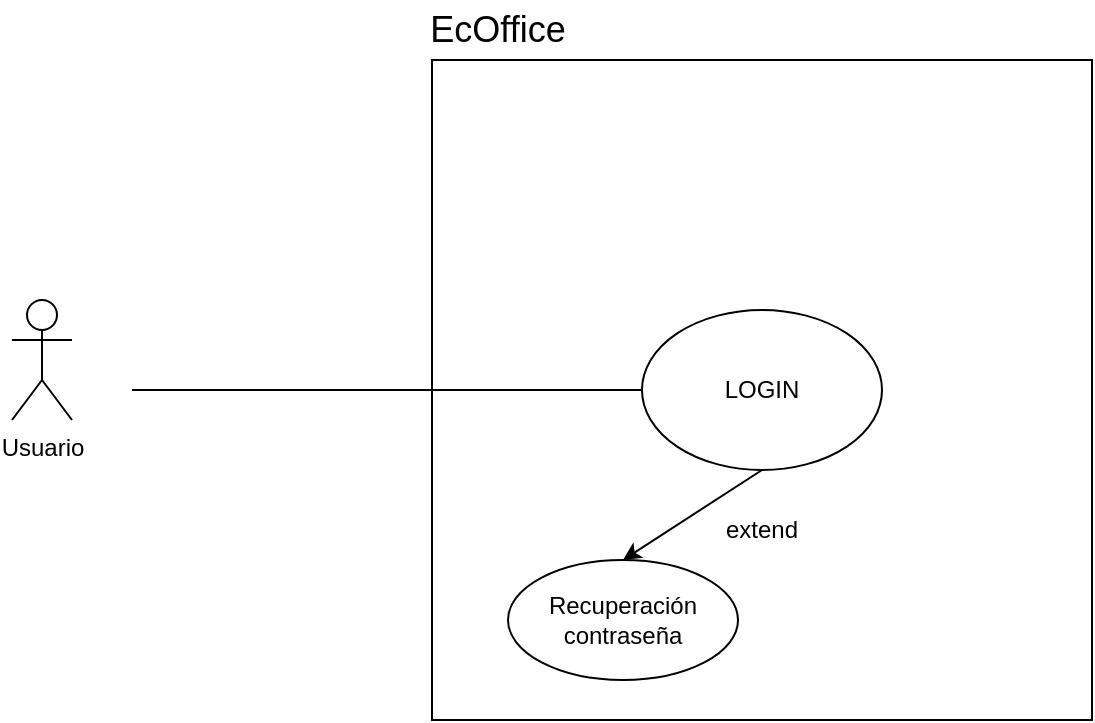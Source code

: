 <mxfile version="26.0.16">
  <diagram name="Página-1" id="AuJuehfKYc8tqPWSzXkJ">
    <mxGraphModel dx="1050" dy="531" grid="1" gridSize="10" guides="1" tooltips="1" connect="1" arrows="1" fold="1" page="1" pageScale="1" pageWidth="850" pageHeight="1100" math="0" shadow="0">
      <root>
        <mxCell id="0" />
        <mxCell id="1" parent="0" />
        <mxCell id="-lMyzXZ5Z6H0XPTwVIsC-2" value="" style="whiteSpace=wrap;html=1;aspect=fixed;" parent="1" vertex="1">
          <mxGeometry x="330" y="70" width="330" height="330" as="geometry" />
        </mxCell>
        <mxCell id="Qlu5UnZryC30QRzc9eRi-1" value="Usuario" style="shape=umlActor;verticalLabelPosition=bottom;verticalAlign=top;html=1;outlineConnect=0;" parent="1" vertex="1">
          <mxGeometry x="120" y="190" width="30" height="60" as="geometry" />
        </mxCell>
        <mxCell id="6k7u9zJmHzbF-LpgPIJx-1" value="LOGIN" style="ellipse;whiteSpace=wrap;html=1;" parent="1" vertex="1">
          <mxGeometry x="435" y="195" width="120" height="80" as="geometry" />
        </mxCell>
        <mxCell id="6k7u9zJmHzbF-LpgPIJx-2" value="&lt;font style=&quot;font-size: 18px;&quot;&gt;EcOffice&lt;/font&gt;" style="text;html=1;align=center;verticalAlign=middle;whiteSpace=wrap;rounded=0;" parent="1" vertex="1">
          <mxGeometry x="333" y="40" width="60" height="30" as="geometry" />
        </mxCell>
        <mxCell id="6k7u9zJmHzbF-LpgPIJx-3" value="" style="endArrow=none;html=1;rounded=0;entryX=0;entryY=0.5;entryDx=0;entryDy=0;" parent="1" target="6k7u9zJmHzbF-LpgPIJx-1" edge="1">
          <mxGeometry width="50" height="50" relative="1" as="geometry">
            <mxPoint x="180" y="235" as="sourcePoint" />
            <mxPoint x="450" y="260" as="targetPoint" />
          </mxGeometry>
        </mxCell>
        <mxCell id="zmfI66XZxZjJ3lZ3gCG1-1" value="Recuperación contraseña" style="ellipse;whiteSpace=wrap;html=1;" vertex="1" parent="1">
          <mxGeometry x="368" y="320" width="115" height="60" as="geometry" />
        </mxCell>
        <mxCell id="zmfI66XZxZjJ3lZ3gCG1-2" value="" style="endArrow=classic;html=1;rounded=0;entryX=0.5;entryY=0;entryDx=0;entryDy=0;exitX=0.5;exitY=1;exitDx=0;exitDy=0;" edge="1" parent="1" source="6k7u9zJmHzbF-LpgPIJx-1" target="zmfI66XZxZjJ3lZ3gCG1-1">
          <mxGeometry width="50" height="50" relative="1" as="geometry">
            <mxPoint x="400" y="240" as="sourcePoint" />
            <mxPoint x="450" y="190" as="targetPoint" />
          </mxGeometry>
        </mxCell>
        <mxCell id="zmfI66XZxZjJ3lZ3gCG1-3" value="extend" style="text;html=1;align=center;verticalAlign=middle;whiteSpace=wrap;rounded=0;" vertex="1" parent="1">
          <mxGeometry x="465" y="290" width="60" height="30" as="geometry" />
        </mxCell>
      </root>
    </mxGraphModel>
  </diagram>
</mxfile>
